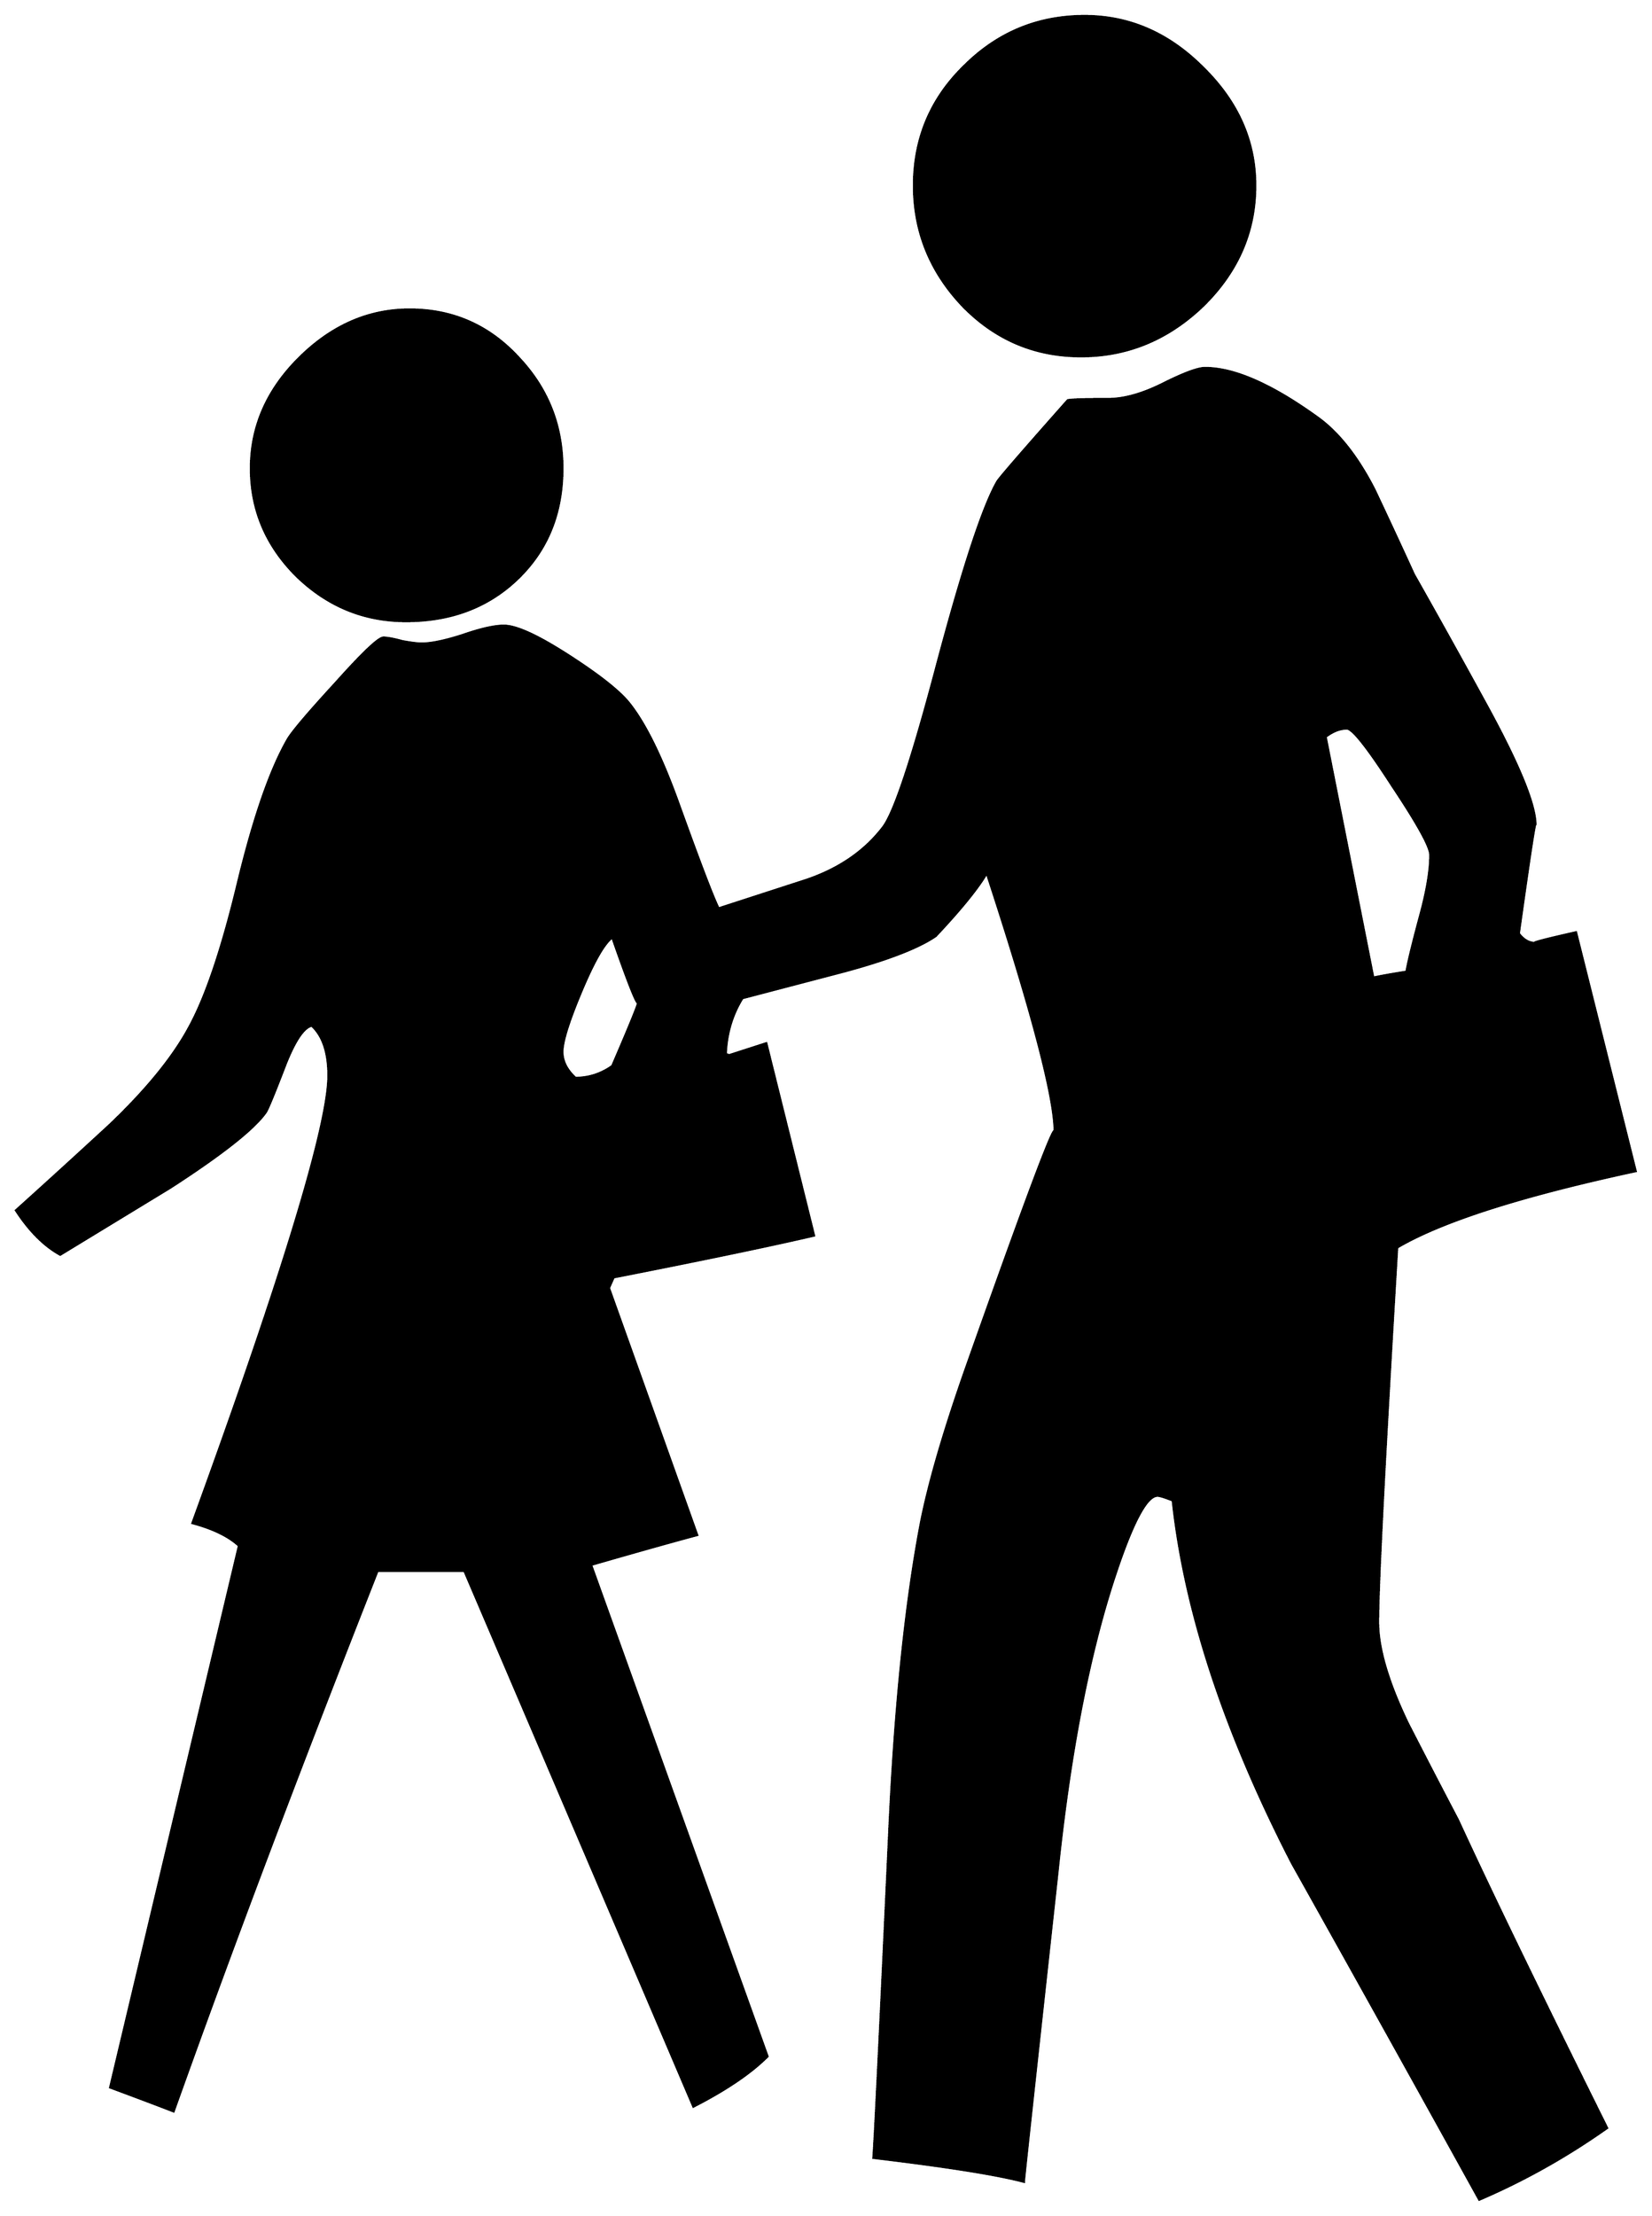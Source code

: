 


\begin{tikzpicture}[y=0.80pt, x=0.80pt, yscale=-1.0, xscale=1.0, inner sep=0pt, outer sep=0pt]
\begin{scope}[shift={(100.0,1698.0)},nonzero rule]
  \path[draw=.,fill=.,line width=1.600pt] (1121.0,-1347.0) ..
    controls (1121.0,-1308.333) and (1106.333,-1274.667) ..
    (1077.0,-1246.0) .. controls (1047.667,-1218.0) and
    (1013.667,-1204.0) .. (975.0,-1204.0) .. controls
    (936.333,-1204.0) and (903.333,-1218.0) .. (876.0,-1246.0) ..
    controls (848.667,-1274.667) and (835.0,-1308.333) ..
    (835.0,-1347.0) .. controls (835.0,-1386.333) and
    (849.0,-1419.667) .. (877.0,-1447.0) .. controls
    (905.0,-1475.0) and (938.667,-1489.0) .. (978.0,-1489.0) ..
    controls (1015.333,-1489.0) and (1048.333,-1474.667) ..
    (1077.0,-1446.0) .. controls (1106.333,-1417.333) and
    (1121.0,-1384.333) .. (1121.0,-1347.0) -- cycle(540.0,-1110.0)
    .. controls (540.0,-1072.667) and (527.667,-1042.0) ..
    (503.0,-1018.0) .. controls (478.333,-994.0) and
    (447.0,-982.0) .. (409.0,-982.0) .. controls (373.667,-982.0)
    and (343.0,-994.667) .. (317.0,-1020.0) .. controls
    (291.667,-1045.333) and (279.0,-1075.333) .. (279.0,-1110.0) ..
    controls (279.0,-1144.667) and (292.333,-1175.333) ..
    (319.0,-1202.0) .. controls (346.333,-1229.333) and
    (377.333,-1243.0) .. (412.0,-1243.0) .. controls
    (448.0,-1243.0) and (478.333,-1229.667) .. (503.0,-1203.0) ..
    controls (527.667,-1177.0) and (540.0,-1146.0) ..
    (540.0,-1110.0) -- cycle(1440.0,-521.0) .. controls
    (1344.0,-500.333) and (1277.333,-479.0) .. (1240.0,-457.0) ..
    controls (1229.333,-278.333) and (1224.0,-173.667) ..
    (1224.0,-143.0) .. controls (1224.0,-121.0) and
    (1232.333,-92.667) .. (1249.0,-58.0) .. controls (1263.0,-30.667)
    and (1277.0,-3.667) .. (1291.0,23.0) .. controls (1317.667,81.0)
    and (1359.333,167.0) .. (1416.0,281.0) .. controls
    (1382.0,305.0) and (1346.333,325.0) .. (1309.0,341.0) ..
    controls (1257.0,247.0) and (1204.667,153.0) .. (1152.0,59.0)
    .. controls (1095.333,-51.0) and (1062.0,-152.333) ..
    (1052.0,-245.0) .. controls (1045.333,-247.667) and
    (1041.0,-249.0) .. (1039.0,-249.0) .. controls
    (1030.333,-249.0) and (1019.0,-228.333) .. (1005.0,-187.0) ..
    controls (982.333,-120.333) and (965.667,-35.333) .. (955.0,68.0) ..
    controls (936.333,238.0) and (927.0,324.0) .. (927.0,326.0) ..
    controls (904.333,320.0) and (862.333,313.333) .. (801.0,306.0) ..
    controls (802.333,287.333) and (806.667,198.333) .. (814.0,39.0) ..
    controls (818.667,-69.0) and (827.667,-157.667) .. (841.0,-227.0)
    .. controls (847.667,-260.333) and (860.0,-302.667) ..
    (878.0,-354.0) .. controls (928.0,-495.333) and (953.0,-562.0)
    .. (953.0,-554.0) .. controls (953.0,-582.667) and
    (934.0,-655.0) .. (896.0,-771.0) .. controls (888.667,-758.333)
    and (874.333,-740.667) .. (853.0,-718.0) .. controls
    (838.333,-708.0) and (812.333,-698.0) .. (775.0,-688.0) ..
    controls (747.0,-680.667) and (719.0,-673.333) .. (691.0,-666.0)
    .. controls (682.333,-652.0) and (677.667,-636.333) ..
    (677.0,-619.0) -- (680.0,-618.0) -- (711.0,-628.0) --
    (751.0,-467.0) .. controls (713.667,-458.333) and (657.667,-446.667)
    .. (583.0,-432.0) -- (579.0,-423.0) -- (653.0,-216.0) ..
    controls (633.0,-210.667) and (603.333,-202.333) .. (564.0,-191.0)
    -- (712.0,221.0) .. controls (698.0,235.0) and (677.333,249.0)
    .. (650.0,263.0) .. controls (607.333,163.0) and (543.333,13.333)
    .. (458.0,-186.0) -- (385.0,-186.0) .. controls
    (319.0,-18.667) and (262.0,132.333) .. (214.0,267.0) .. controls
    (202.0,262.333) and (184.333,255.667) .. (161.0,247.0) --
    (269.0,-207.0) .. controls (260.333,-215.0) and (247.333,-221.333)
    .. (230.0,-226.0) .. controls (306.0,-434.667) and
    (344.0,-559.667) .. (344.0,-601.0) .. controls (344.0,-620.333)
    and (339.333,-634.333) .. (330.0,-643.0) .. controls
    (323.333,-641.667) and (316.0,-631.0) .. (308.0,-611.0) ..
    controls (298.0,-585.0) and (292.333,-571.333) .. (291.0,-570.0)
    .. controls (281.0,-556.0) and (254.333,-535.0) ..
    (211.0,-507.0) .. controls (180.333,-488.333) and (149.667,-469.667)
    .. (119.0,-451.0) .. controls (105.667,-458.333) and
    (93.333,-470.667) .. (82.0,-488.0) .. controls (108.667,-512.0)
    and (135.0,-536.0) .. (161.0,-560.0) .. controls
    (191.667,-589.333) and (213.667,-616.333) .. (227.0,-641.0) ..
    controls (241.0,-666.333) and (254.667,-706.667) .. (268.0,-762.0)
    .. controls (281.333,-817.333) and (295.333,-857.667) ..
    (310.0,-883.0) .. controls (314.0,-889.667) and (327.333,-905.333)
    .. (350.0,-930.0) .. controls (372.667,-955.333) and
    (386.0,-968.0) .. (390.0,-968.0) .. controls (393.333,-968.0)
    and (398.667,-967.0) .. (406.0,-965.0) .. controls
    (413.333,-963.667) and (418.667,-963.0) .. (422.0,-963.0) ..
    controls (430.0,-963.0) and (441.333,-965.333) .. (456.0,-970.0)
    .. controls (471.333,-975.333) and (483.0,-978.0) ..
    (491.0,-978.0) .. controls (501.667,-978.0) and (520.333,-969.333)
    .. (547.0,-952.0) .. controls (571.667,-936.0) and
    (588.0,-923.0) .. (596.0,-913.0) .. controls (609.333,-896.333)
    and (623.0,-868.667) .. (637.0,-830.0) .. controls
    (655.0,-780.0) and (666.333,-750.333) .. (671.0,-741.0) ..
    controls (695.667,-749.0) and (720.333,-757.0) .. (745.0,-765.0)
    .. controls (772.333,-774.333) and (793.667,-789.0) ..
    (809.0,-809.0) .. controls (818.333,-821.0) and (833.333,-866.0)
    .. (854.0,-944.0) .. controls (876.0,-1026.667) and
    (893.0,-1078.333) .. (905.0,-1099.0) .. controls
    (907.667,-1103.0) and (927.333,-1125.667) .. (964.0,-1167.0) ..
    controls (968.0,-1167.667) and (979.333,-1168.0) ..
    (998.0,-1168.0) .. controls (1011.333,-1168.0) and
    (1026.667,-1172.333) .. (1044.0,-1181.0) .. controls
    (1061.333,-1189.667) and (1073.0,-1194.0) .. (1079.0,-1194.0) ..
    controls (1103.667,-1194.0) and (1135.333,-1180.0) ..
    (1174.0,-1152.0) .. controls (1191.333,-1139.333) and
    (1207.0,-1119.333) .. (1221.0,-1092.0) .. controls
    (1232.333,-1068.0) and (1243.333,-1044.333) .. (1254.0,-1021.0) ..
    controls (1274.0,-985.667) and (1293.667,-950.333) ..
    (1313.0,-915.0) .. controls (1341.667,-863.0) and
    (1356.0,-828.333) .. (1356.0,-811.0) .. controls
    (1356.0,-817.0) and (1351.333,-786.667) .. (1342.0,-720.0) ..
    controls (1346.0,-714.667) and (1350.667,-712.0) ..
    (1356.0,-712.0) .. controls (1352.0,-712.0) and
    (1363.333,-715.0) .. (1390.0,-721.0) -- (1440.0,-521.0) --
    cycle(1268.0,-786.0) .. controls (1268.0,-792.667) and
    (1257.333,-812.0) .. (1236.0,-844.0) .. controls
    (1215.333,-876.0) and (1202.667,-892.0) .. (1198.0,-892.0) ..
    controls (1192.0,-892.0) and (1186.0,-889.667) ..
    (1180.0,-885.0) -- (1220.0,-683.0) .. controls
    (1226.0,-684.333) and (1235.333,-686.0) .. (1248.0,-688.0) ..
    controls (1249.333,-696.0) and (1253.333,-712.333) ..
    (1260.0,-737.0) .. controls (1265.333,-757.0) and
    (1268.0,-773.333) .. (1268.0,-786.0) -- cycle(604.0,-663.0) ..
    controls (604.0,-657.0) and (596.667,-675.0) .. (582.0,-717.0)
    .. controls (575.333,-712.333) and (566.667,-697.333) ..
    (556.0,-672.0) .. controls (545.333,-646.667) and (540.0,-629.667)
    .. (540.0,-621.0) .. controls (540.0,-613.0) and
    (543.667,-605.667) .. (551.0,-599.0) .. controls (562.333,-599.0)
    and (572.667,-602.333) .. (582.0,-609.0) .. controls
    (596.667,-643.0) and (604.0,-661.0) .. (604.0,-663.0) --
    cycle;
\end{scope}

\end{tikzpicture}

